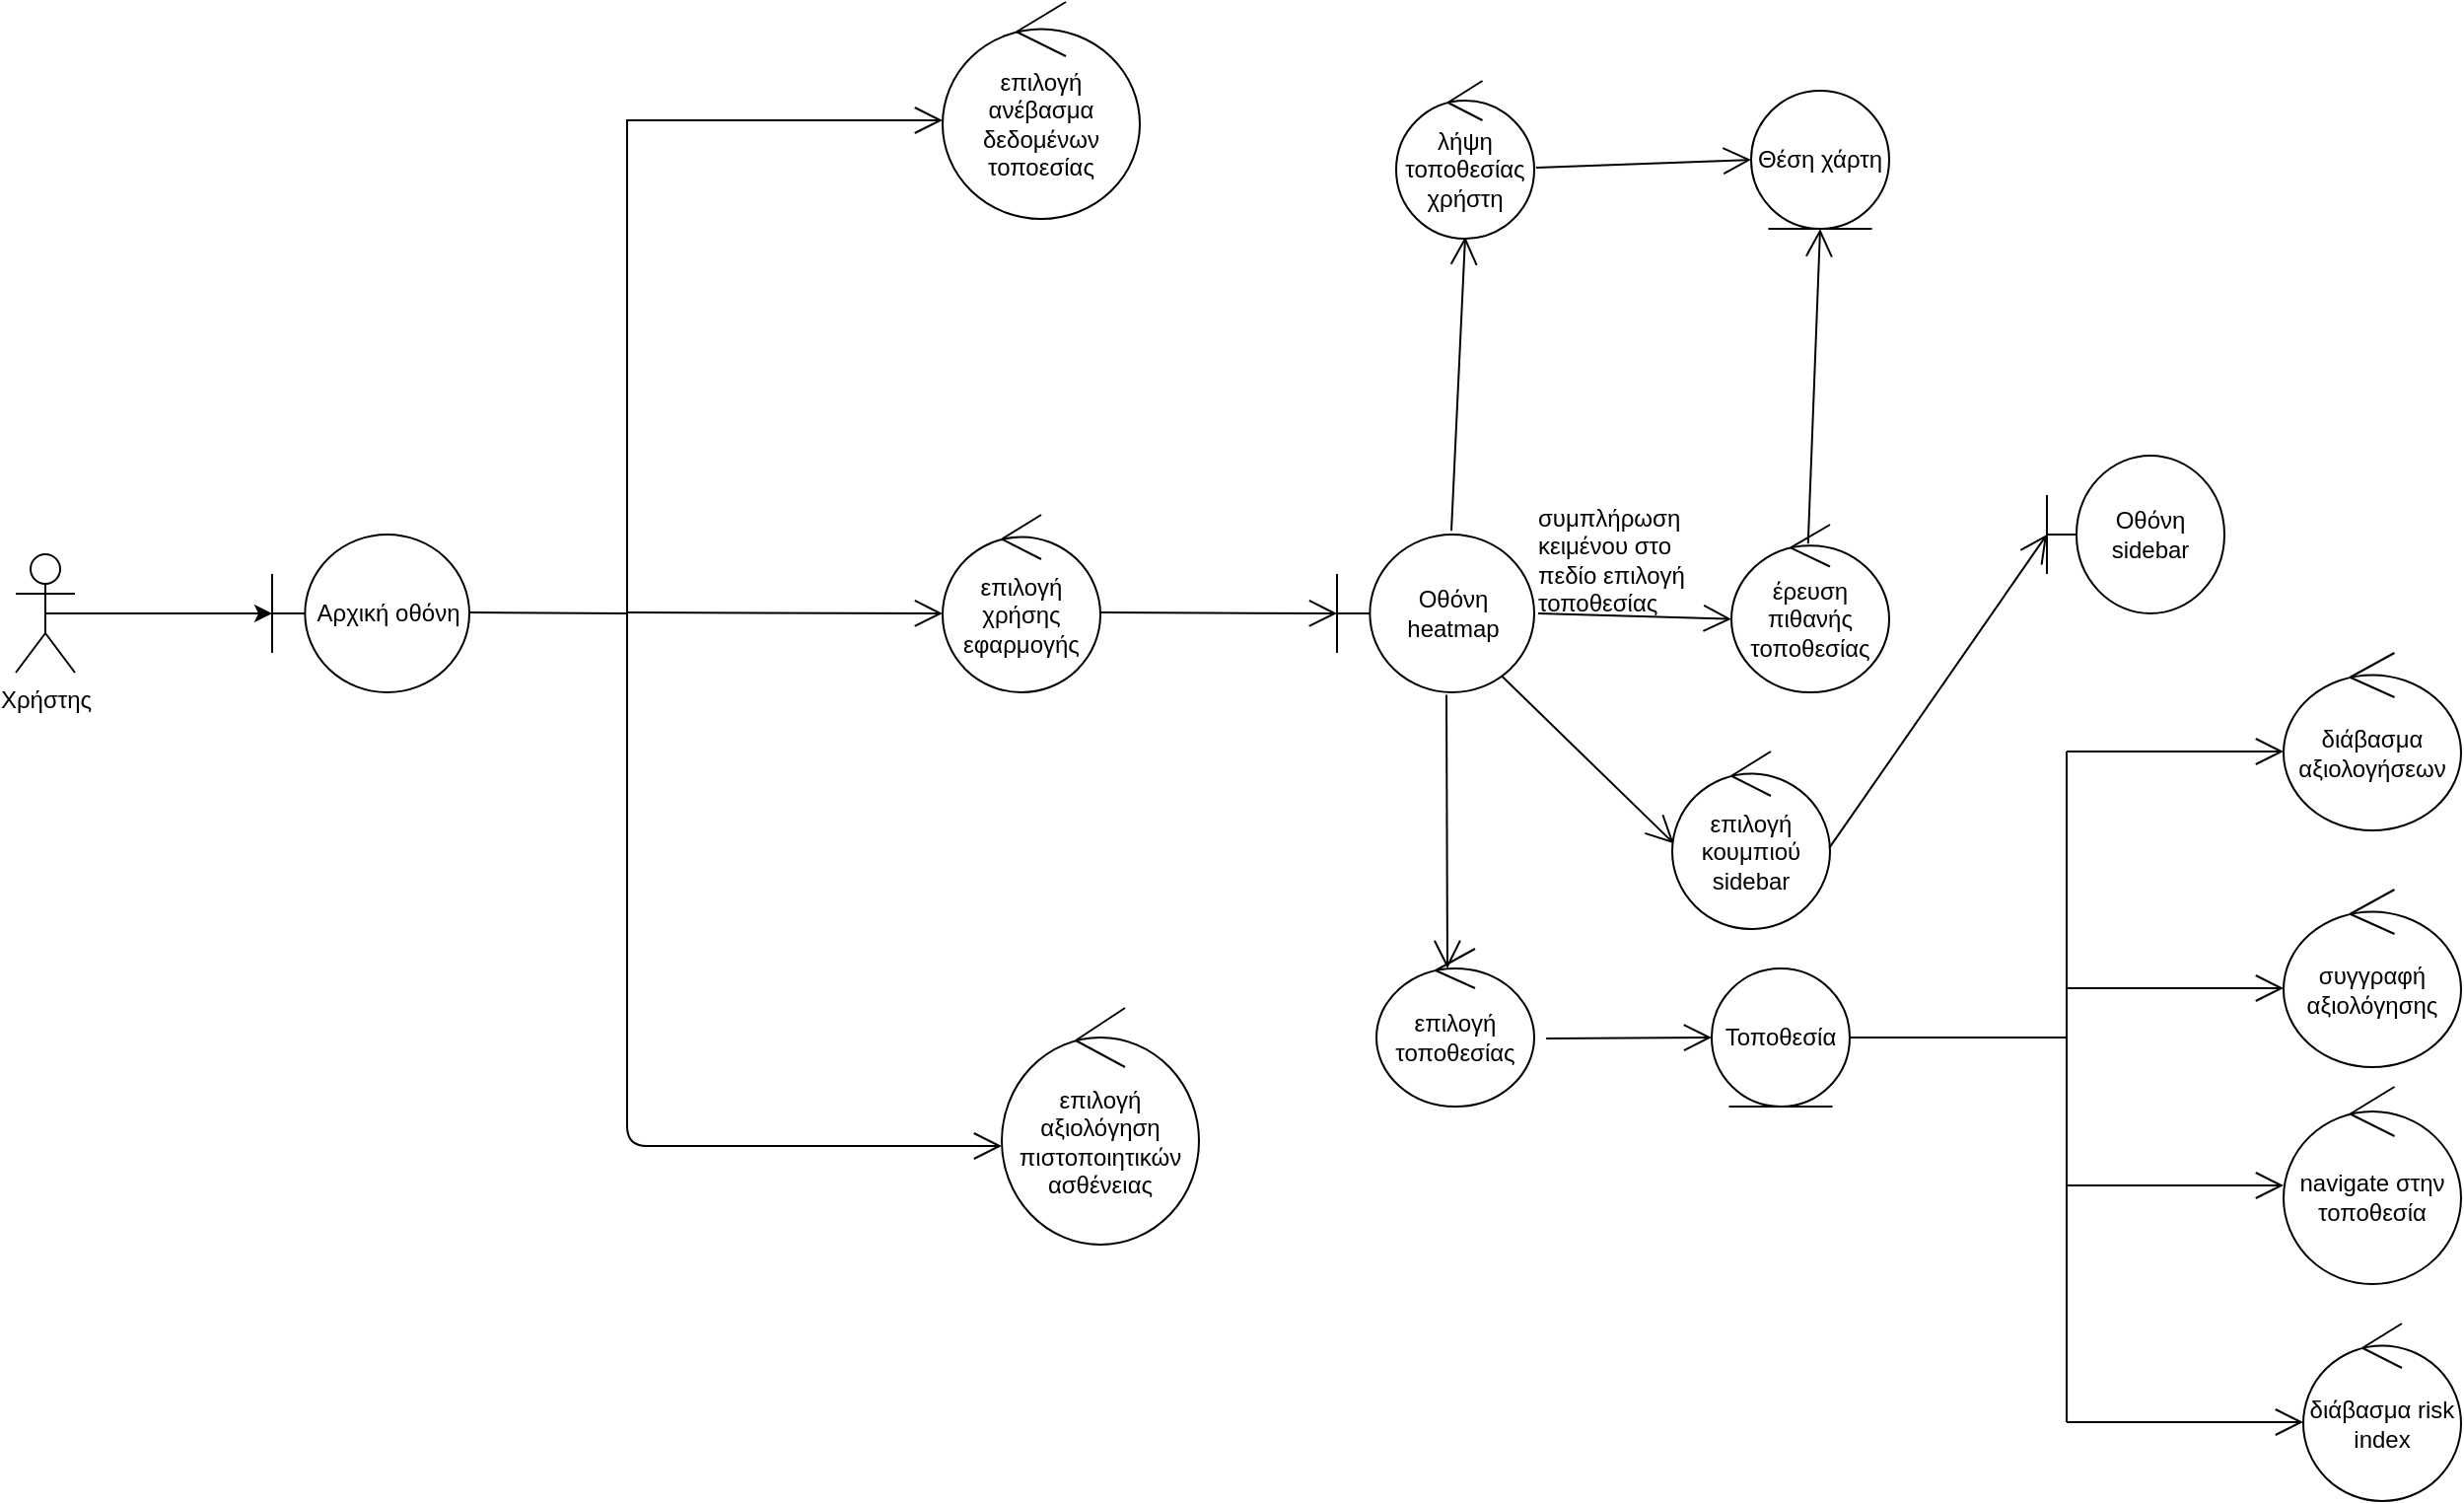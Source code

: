 <mxfile version="14.6.6" type="device"><diagram id="ORDp6cX43hR0pjnYkmsX" name="Page-1"><mxGraphModel dx="1021" dy="564" grid="1" gridSize="10" guides="1" tooltips="1" connect="1" arrows="1" fold="1" page="1" pageScale="1" pageWidth="1169" pageHeight="827" background="none" math="0" shadow="0"><root><mxCell id="0"/><mxCell id="1" parent="0"/><mxCell id="pxVg21bXi3nEgqeqS3N0-23" style="edgeStyle=orthogonalEdgeStyle;rounded=0;orthogonalLoop=1;jettySize=auto;html=1;exitX=0.5;exitY=0.5;exitDx=0;exitDy=0;exitPerimeter=0;" edge="1" parent="1" source="pxVg21bXi3nEgqeqS3N0-18"><mxGeometry relative="1" as="geometry"><mxPoint x="200" y="370" as="targetPoint"/></mxGeometry></mxCell><mxCell id="pxVg21bXi3nEgqeqS3N0-18" value="Χρήστης" style="shape=umlActor;verticalLabelPosition=bottom;verticalAlign=top;html=1;outlineConnect=0;" vertex="1" parent="1"><mxGeometry x="70" y="340" width="30" height="60" as="geometry"/></mxCell><mxCell id="pxVg21bXi3nEgqeqS3N0-24" value="Αρχική οθόνη" style="shape=umlBoundary;whiteSpace=wrap;html=1;gradientColor=#ffffff;" vertex="1" parent="1"><mxGeometry x="200" y="330" width="100" height="80" as="geometry"/></mxCell><mxCell id="pxVg21bXi3nEgqeqS3N0-27" value="" style="endArrow=open;endFill=1;endSize=12;html=1;rounded=0;" edge="1" parent="1"><mxGeometry width="160" relative="1" as="geometry"><mxPoint x="300" y="369.5" as="sourcePoint"/><mxPoint x="540" y="120" as="targetPoint"/><Array as="points"><mxPoint x="380" y="370"/><mxPoint x="380" y="120"/></Array></mxGeometry></mxCell><mxCell id="pxVg21bXi3nEgqeqS3N0-28" value="επιλογή ανέβασμα δεδομένων τοποεσίας" style="ellipse;shape=umlControl;whiteSpace=wrap;html=1;gradientColor=#ffffff;" vertex="1" parent="1"><mxGeometry x="540" y="60" width="100" height="110" as="geometry"/></mxCell><mxCell id="pxVg21bXi3nEgqeqS3N0-30" value="" style="endArrow=open;endFill=1;endSize=12;html=1;" edge="1" parent="1"><mxGeometry width="160" relative="1" as="geometry"><mxPoint x="380" y="370" as="sourcePoint"/><mxPoint x="570" y="640" as="targetPoint"/><Array as="points"><mxPoint x="380" y="640"/></Array></mxGeometry></mxCell><mxCell id="pxVg21bXi3nEgqeqS3N0-31" value="επιλογή αξιολόγηση πιστοποιητικών ασθένειας" style="ellipse;shape=umlControl;whiteSpace=wrap;html=1;gradientColor=#ffffff;" vertex="1" parent="1"><mxGeometry x="570" y="570" width="100" height="120" as="geometry"/></mxCell><mxCell id="pxVg21bXi3nEgqeqS3N0-32" value="" style="endArrow=open;endFill=1;endSize=12;html=1;" edge="1" parent="1"><mxGeometry width="160" relative="1" as="geometry"><mxPoint x="380" y="369.5" as="sourcePoint"/><mxPoint x="540" y="370" as="targetPoint"/></mxGeometry></mxCell><mxCell id="pxVg21bXi3nEgqeqS3N0-33" value="επιλογή χρήσης εφαρμογής" style="ellipse;shape=umlControl;whiteSpace=wrap;html=1;gradientColor=#ffffff;" vertex="1" parent="1"><mxGeometry x="540" y="320" width="80" height="90" as="geometry"/></mxCell><mxCell id="pxVg21bXi3nEgqeqS3N0-34" value="" style="endArrow=open;endFill=1;endSize=12;html=1;" edge="1" parent="1"><mxGeometry width="160" relative="1" as="geometry"><mxPoint x="620" y="369.5" as="sourcePoint"/><mxPoint x="740" y="370" as="targetPoint"/></mxGeometry></mxCell><mxCell id="pxVg21bXi3nEgqeqS3N0-35" value="Οθόνη heatmap" style="shape=umlBoundary;whiteSpace=wrap;html=1;gradientColor=#ffffff;" vertex="1" parent="1"><mxGeometry x="740" y="330" width="100" height="80" as="geometry"/></mxCell><mxCell id="pxVg21bXi3nEgqeqS3N0-36" value="" style="endArrow=open;endFill=1;endSize=12;html=1;exitX=0.58;exitY=-0.025;exitDx=0;exitDy=0;exitPerimeter=0;entryX=0.5;entryY=0.988;entryDx=0;entryDy=0;entryPerimeter=0;" edge="1" parent="1" source="pxVg21bXi3nEgqeqS3N0-35" target="pxVg21bXi3nEgqeqS3N0-37"><mxGeometry width="160" relative="1" as="geometry"><mxPoint x="720" y="270" as="sourcePoint"/><mxPoint x="798" y="200" as="targetPoint"/></mxGeometry></mxCell><mxCell id="pxVg21bXi3nEgqeqS3N0-37" value="λήψη τοποθεσίας χρήστη" style="ellipse;shape=umlControl;whiteSpace=wrap;html=1;gradientColor=#ffffff;" vertex="1" parent="1"><mxGeometry x="770" y="100" width="70" height="80" as="geometry"/></mxCell><mxCell id="pxVg21bXi3nEgqeqS3N0-38" value="" style="endArrow=open;endFill=1;endSize=12;html=1;exitX=1.014;exitY=0.55;exitDx=0;exitDy=0;exitPerimeter=0;entryX=0;entryY=0.5;entryDx=0;entryDy=0;" edge="1" parent="1" source="pxVg21bXi3nEgqeqS3N0-37" target="pxVg21bXi3nEgqeqS3N0-39"><mxGeometry width="160" relative="1" as="geometry"><mxPoint x="840" y="190" as="sourcePoint"/><mxPoint x="940" y="140" as="targetPoint"/></mxGeometry></mxCell><mxCell id="pxVg21bXi3nEgqeqS3N0-39" value="Θέση χάρτη" style="ellipse;shape=umlEntity;whiteSpace=wrap;html=1;gradientColor=#ffffff;" vertex="1" parent="1"><mxGeometry x="950" y="105" width="70" height="70" as="geometry"/></mxCell><mxCell id="pxVg21bXi3nEgqeqS3N0-43" value="έρευση πιθανής τοποθεσίας" style="ellipse;shape=umlControl;whiteSpace=wrap;html=1;gradientColor=#ffffff;" vertex="1" parent="1"><mxGeometry x="940" y="325" width="80" height="85" as="geometry"/></mxCell><mxCell id="pxVg21bXi3nEgqeqS3N0-45" value="" style="endArrow=open;endFill=0;html=1;exitX=1.02;exitY=0.5;exitDx=0;exitDy=0;exitPerimeter=0;startArrow=none;startFill=0;entryX=0;entryY=0.563;entryDx=0;entryDy=0;entryPerimeter=0;endSize=12;" edge="1" parent="1" source="pxVg21bXi3nEgqeqS3N0-35" target="pxVg21bXi3nEgqeqS3N0-43"><mxGeometry width="160" relative="1" as="geometry"><mxPoint x="842" y="370" as="sourcePoint"/><mxPoint x="920" y="366" as="targetPoint"/></mxGeometry></mxCell><mxCell id="pxVg21bXi3nEgqeqS3N0-46" value="" style="endArrow=open;endFill=1;endSize=12;html=1;exitX=0.486;exitY=0.113;exitDx=0;exitDy=0;exitPerimeter=0;entryX=0.5;entryY=1;entryDx=0;entryDy=0;" edge="1" parent="1" source="pxVg21bXi3nEgqeqS3N0-43" target="pxVg21bXi3nEgqeqS3N0-39"><mxGeometry width="160" relative="1" as="geometry"><mxPoint x="720" y="330" as="sourcePoint"/><mxPoint x="880" y="330" as="targetPoint"/></mxGeometry></mxCell><mxCell id="MpfAjThyCie0T9WR75dG-2" value="" style="endArrow=open;endFill=1;endSize=12;html=1;exitX=0.555;exitY=1.016;exitDx=0;exitDy=0;exitPerimeter=0;" edge="1" parent="1" source="pxVg21bXi3nEgqeqS3N0-35"><mxGeometry width="160" relative="1" as="geometry"><mxPoint x="750" y="430" as="sourcePoint"/><mxPoint x="796" y="550" as="targetPoint"/></mxGeometry></mxCell><mxCell id="MpfAjThyCie0T9WR75dG-3" value="επιλογή τοποθεσίας" style="ellipse;shape=umlControl;whiteSpace=wrap;html=1;gradientColor=#ffffff;" vertex="1" parent="1"><mxGeometry x="760" y="540" width="80" height="80" as="geometry"/></mxCell><mxCell id="MpfAjThyCie0T9WR75dG-6" value="" style="endArrow=open;endFill=1;endSize=12;html=1;exitX=1.076;exitY=0.568;exitDx=0;exitDy=0;exitPerimeter=0;" edge="1" parent="1" source="MpfAjThyCie0T9WR75dG-3"><mxGeometry width="160" relative="1" as="geometry"><mxPoint x="890" y="550" as="sourcePoint"/><mxPoint x="930" y="585" as="targetPoint"/></mxGeometry></mxCell><mxCell id="MpfAjThyCie0T9WR75dG-7" value="Τοποθεσία" style="ellipse;shape=umlEntity;whiteSpace=wrap;html=1;gradientColor=#ffffff;" vertex="1" parent="1"><mxGeometry x="930" y="550" width="70" height="70" as="geometry"/></mxCell><mxCell id="MpfAjThyCie0T9WR75dG-9" value="" style="endArrow=none;endFill=0;endSize=12;html=1;exitX=1;exitY=0.5;exitDx=0;exitDy=0;" edge="1" parent="1" source="MpfAjThyCie0T9WR75dG-7"><mxGeometry width="160" relative="1" as="geometry"><mxPoint x="980" y="570" as="sourcePoint"/><mxPoint x="1110" y="585" as="targetPoint"/></mxGeometry></mxCell><mxCell id="MpfAjThyCie0T9WR75dG-10" value="" style="endArrow=none;endFill=0;endSize=12;html=1;" edge="1" parent="1"><mxGeometry width="160" relative="1" as="geometry"><mxPoint x="1110" y="585" as="sourcePoint"/><mxPoint x="1110" y="440" as="targetPoint"/></mxGeometry></mxCell><mxCell id="MpfAjThyCie0T9WR75dG-11" value="" style="endArrow=open;endFill=1;endSize=12;html=1;" edge="1" parent="1"><mxGeometry width="160" relative="1" as="geometry"><mxPoint x="1110" y="440" as="sourcePoint"/><mxPoint x="1220" y="440" as="targetPoint"/></mxGeometry></mxCell><mxCell id="MpfAjThyCie0T9WR75dG-12" value="διάβασμα αξιολογήσεων" style="ellipse;shape=umlControl;whiteSpace=wrap;html=1;gradientColor=#ffffff;" vertex="1" parent="1"><mxGeometry x="1220" y="390" width="90" height="90" as="geometry"/></mxCell><mxCell id="MpfAjThyCie0T9WR75dG-13" value="" style="endArrow=open;endFill=1;endSize=12;html=1;" edge="1" parent="1"><mxGeometry width="160" relative="1" as="geometry"><mxPoint x="1110" y="560" as="sourcePoint"/><mxPoint x="1220" y="560" as="targetPoint"/></mxGeometry></mxCell><mxCell id="MpfAjThyCie0T9WR75dG-14" value="συγγραφή αξιολόγησης" style="ellipse;shape=umlControl;whiteSpace=wrap;html=1;gradientColor=#ffffff;" vertex="1" parent="1"><mxGeometry x="1220" y="510" width="90" height="90" as="geometry"/></mxCell><mxCell id="MpfAjThyCie0T9WR75dG-15" value="" style="endArrow=none;endFill=0;endSize=12;html=1;" edge="1" parent="1"><mxGeometry width="160" relative="1" as="geometry"><mxPoint x="1110" y="580" as="sourcePoint"/><mxPoint x="1110" y="780" as="targetPoint"/></mxGeometry></mxCell><mxCell id="MpfAjThyCie0T9WR75dG-17" value="" style="endArrow=open;endFill=1;endSize=12;html=1;" edge="1" parent="1"><mxGeometry width="160" relative="1" as="geometry"><mxPoint x="1110" y="660" as="sourcePoint"/><mxPoint x="1220" y="660" as="targetPoint"/></mxGeometry></mxCell><mxCell id="MpfAjThyCie0T9WR75dG-18" value="navigate στην τοποθεσία" style="ellipse;shape=umlControl;whiteSpace=wrap;html=1;gradientColor=#ffffff;" vertex="1" parent="1"><mxGeometry x="1220" y="610" width="90" height="100" as="geometry"/></mxCell><mxCell id="MpfAjThyCie0T9WR75dG-19" value="" style="endArrow=open;endFill=1;endSize=12;html=1;" edge="1" parent="1"><mxGeometry width="160" relative="1" as="geometry"><mxPoint x="1110" y="780" as="sourcePoint"/><mxPoint x="1230" y="780" as="targetPoint"/></mxGeometry></mxCell><mxCell id="MpfAjThyCie0T9WR75dG-20" value="διάβασμα risk index" style="ellipse;shape=umlControl;whiteSpace=wrap;html=1;gradientColor=#ffffff;" vertex="1" parent="1"><mxGeometry x="1230" y="730" width="80" height="90" as="geometry"/></mxCell><mxCell id="MpfAjThyCie0T9WR75dG-24" value="συμπλήρωση κειμένου στο πεδίο επιλογή τοποθεσίας" style="text;html=1;strokeColor=none;fillColor=none;align=left;verticalAlign=middle;whiteSpace=wrap;rounded=0;" vertex="1" parent="1"><mxGeometry x="840" y="310" width="90" height="65" as="geometry"/></mxCell><mxCell id="MpfAjThyCie0T9WR75dG-26" value="" style="endArrow=open;endFill=1;endSize=12;html=1;exitX=0.837;exitY=0.899;exitDx=0;exitDy=0;exitPerimeter=0;entryX=0.01;entryY=0.518;entryDx=0;entryDy=0;entryPerimeter=0;" edge="1" parent="1" source="pxVg21bXi3nEgqeqS3N0-35" target="MpfAjThyCie0T9WR75dG-27"><mxGeometry width="160" relative="1" as="geometry"><mxPoint x="780" y="500" as="sourcePoint"/><mxPoint x="850" y="470" as="targetPoint"/></mxGeometry></mxCell><mxCell id="MpfAjThyCie0T9WR75dG-27" value="επιλογή κουμπιού sidebar" style="ellipse;shape=umlControl;whiteSpace=wrap;html=1;gradientColor=#ffffff;" vertex="1" parent="1"><mxGeometry x="910" y="440" width="80" height="90" as="geometry"/></mxCell><mxCell id="MpfAjThyCie0T9WR75dG-28" value="" style="endArrow=open;endFill=1;endSize=12;html=1;exitX=0.995;exitY=0.544;exitDx=0;exitDy=0;exitPerimeter=0;" edge="1" parent="1" source="MpfAjThyCie0T9WR75dG-27"><mxGeometry width="160" relative="1" as="geometry"><mxPoint x="780" y="390" as="sourcePoint"/><mxPoint x="1100" y="330" as="targetPoint"/></mxGeometry></mxCell><mxCell id="MpfAjThyCie0T9WR75dG-29" value="Οθόνη sidebar" style="shape=umlBoundary;whiteSpace=wrap;html=1;gradientColor=#ffffff;" vertex="1" parent="1"><mxGeometry x="1100" y="290" width="90" height="80" as="geometry"/></mxCell></root></mxGraphModel></diagram></mxfile>